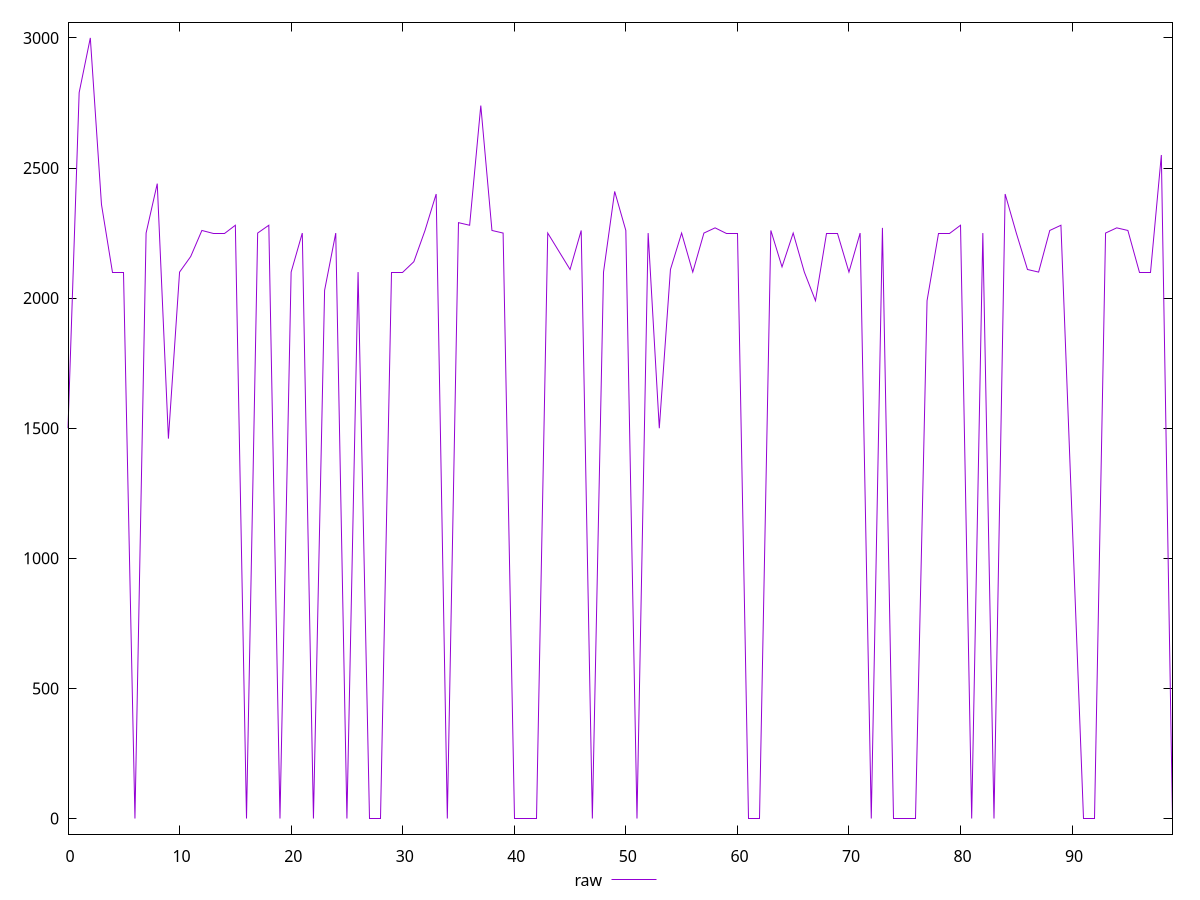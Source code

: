 reset

$raw <<EOF
0 1500
1 2790
2 3000
3 2360
4 2100
5 2100
6 0
7 2250
8 2440
9 1460
10 2100
11 2160
12 2260
13 2250
14 2250
15 2280
16 0
17 2250
18 2280
19 0
20 2100
21 2250
22 0
23 2030
24 2250
25 0
26 2100
27 0
28 0
29 2100
30 2100
31 2140
32 2260
33 2400
34 0
35 2290
36 2280
37 2740
38 2260
39 2250
40 0
41 0
42 0
43 2250
44 2180
45 2110
46 2260
47 0
48 2100
49 2410
50 2260
51 0
52 2250
53 1500
54 2110
55 2250
56 2100
57 2250
58 2270
59 2250
60 2250
61 0
62 0
63 2260
64 2120
65 2250
66 2100
67 1990
68 2250
69 2250
70 2100
71 2250
72 0
73 2270
74 0
75 0
76 0
77 1990
78 2250
79 2250
80 2280
81 0
82 2250
83 0
84 2400
85 2250
86 2110
87 2100
88 2260
89 2280
91 0
92 0
93 2250
94 2270
95 2260
96 2100
97 2100
98 2550
99 0
EOF

set key outside below
set xrange [0:99]
set yrange [-60:3060]
set trange [-60:3060]
set terminal svg size 640, 500 enhanced background rgb 'white'
set output "report/report_00029_2021-02-24T13-36-40.390Z/unused-javascript/samples/card/raw/values.svg"

plot $raw title "raw" with line

reset

